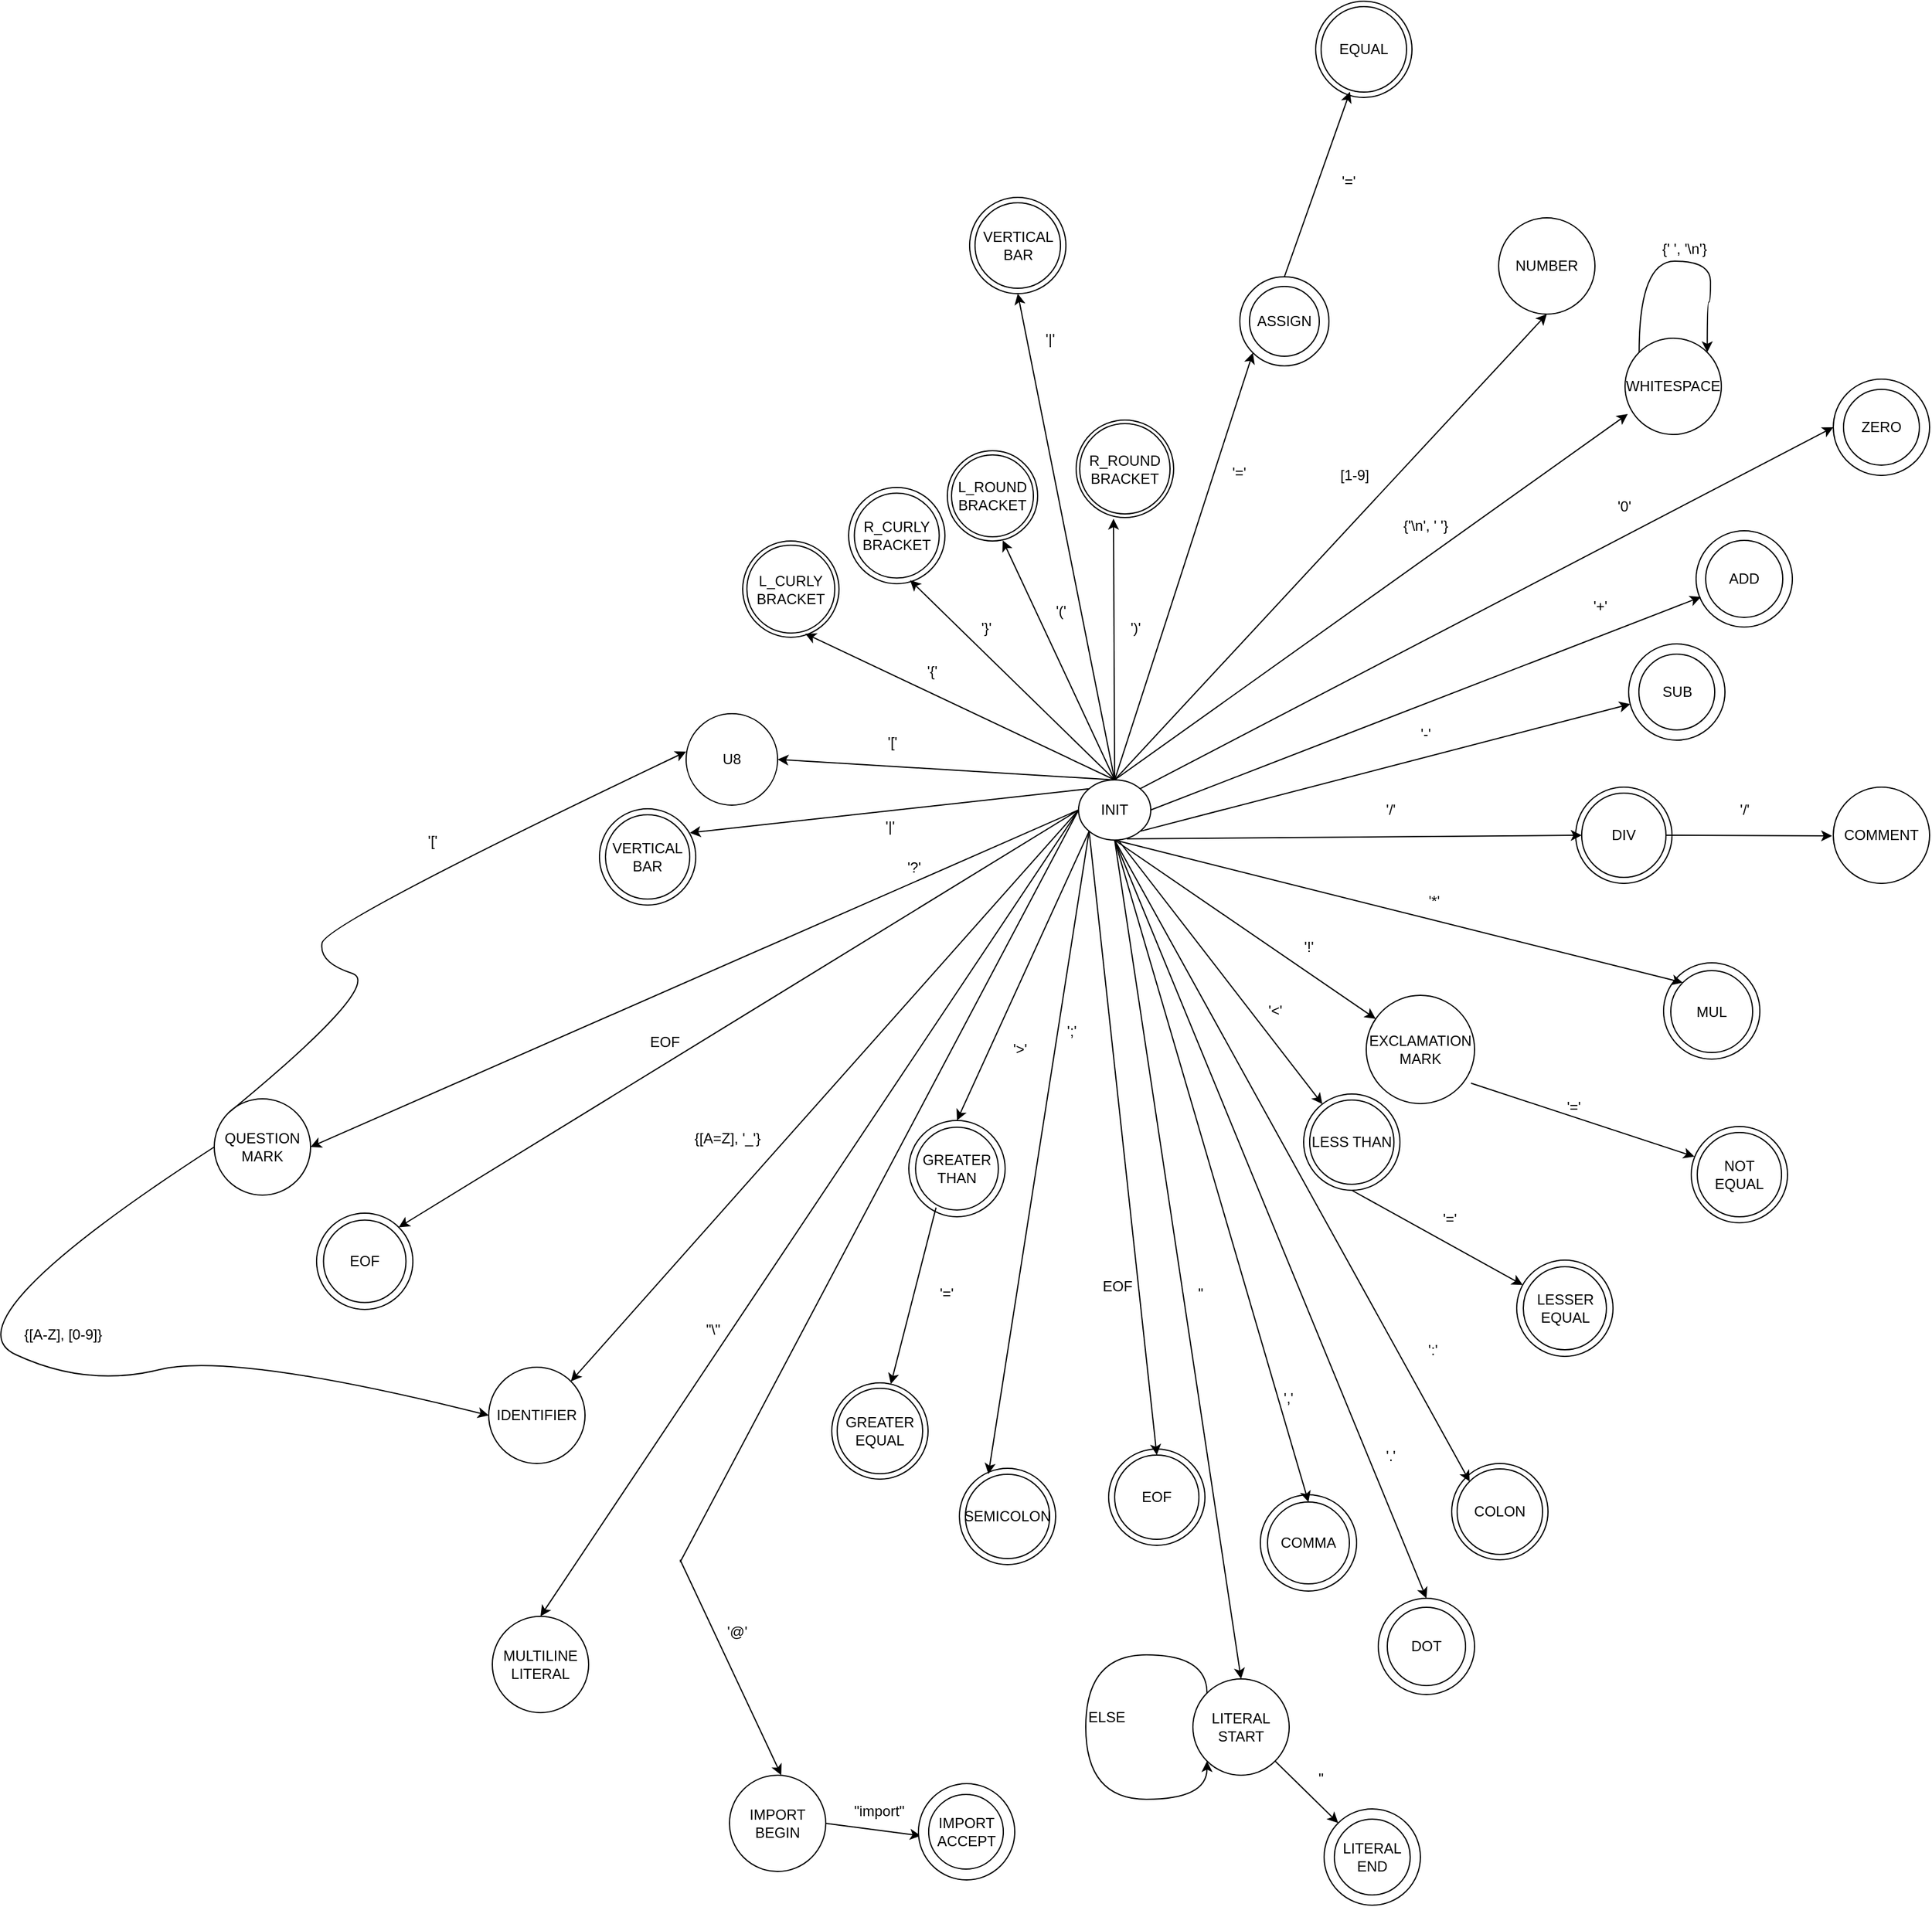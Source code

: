 <mxfile version="25.0.1">
  <diagram name="Page-1" id="POLHNSUYzoH1prWRDZbM">
    <mxGraphModel dx="2762" dy="2193" grid="0" gridSize="10" guides="1" tooltips="1" connect="1" arrows="1" fold="1" page="1" pageScale="1" pageWidth="850" pageHeight="1100" background="none" math="0" shadow="0">
      <root>
        <mxCell id="0" />
        <mxCell id="1" parent="0" />
        <mxCell id="hgPsBDcdBSowXGrfZS2o-11" value="&#39;=&#39;&lt;div&gt;&lt;br&gt;&lt;/div&gt;" style="text;html=1;align=center;verticalAlign=middle;resizable=0;points=[];autosize=1;strokeColor=none;fillColor=none;" parent="1" vertex="1">
          <mxGeometry x="259" y="198" width="30" height="41" as="geometry" />
        </mxCell>
        <mxCell id="hgPsBDcdBSowXGrfZS2o-12" value="" style="group" parent="1" vertex="1" connectable="0">
          <mxGeometry x="81" y="467" width="120" height="50" as="geometry" />
        </mxCell>
        <mxCell id="t6ezfYEOPhDP4UOzndGj-74" style="edgeStyle=none;rounded=0;orthogonalLoop=1;jettySize=auto;html=1;exitX=0;exitY=0.5;exitDx=0;exitDy=0;endArrow=none;endFill=0;" parent="hgPsBDcdBSowXGrfZS2o-12" source="ZuQAkKAsYcVPwidDXJDo-1" edge="1">
          <mxGeometry relative="1" as="geometry">
            <mxPoint x="-271" y="650" as="targetPoint" />
          </mxGeometry>
        </mxCell>
        <mxCell id="ZuQAkKAsYcVPwidDXJDo-1" value="INIT" style="ellipse;whiteSpace=wrap;html=1;" parent="hgPsBDcdBSowXGrfZS2o-12" vertex="1">
          <mxGeometry x="60" width="60" height="50" as="geometry" />
        </mxCell>
        <mxCell id="hgPsBDcdBSowXGrfZS2o-13" style="rounded=0;orthogonalLoop=1;jettySize=auto;html=1;exitX=0.5;exitY=0;exitDx=0;exitDy=0;entryX=0;entryY=1;entryDx=0;entryDy=0;" parent="1" source="ZuQAkKAsYcVPwidDXJDo-1" target="hgPsBDcdBSowXGrfZS2o-7" edge="1">
          <mxGeometry relative="1" as="geometry" />
        </mxCell>
        <mxCell id="hgPsBDcdBSowXGrfZS2o-16" value="&#39;=&#39;" style="text;html=1;align=center;verticalAlign=middle;resizable=0;points=[];autosize=1;strokeColor=none;fillColor=none;" parent="1" vertex="1">
          <mxGeometry x="350" y="-43" width="30" height="26" as="geometry" />
        </mxCell>
        <mxCell id="hgPsBDcdBSowXGrfZS2o-18" value="" style="group" parent="1" vertex="1" connectable="0">
          <mxGeometry x="275" y="49" width="74" height="74" as="geometry" />
        </mxCell>
        <mxCell id="hgPsBDcdBSowXGrfZS2o-2" value="ASSIGN" style="ellipse;whiteSpace=wrap;html=1;aspect=fixed;container=0;" parent="hgPsBDcdBSowXGrfZS2o-18" vertex="1">
          <mxGeometry x="8" y="8" width="58" height="58" as="geometry" />
        </mxCell>
        <mxCell id="hgPsBDcdBSowXGrfZS2o-7" value="" style="ellipse;whiteSpace=wrap;html=1;aspect=fixed;textOpacity=0;fontColor=default;fillColor=none;container=0;" parent="hgPsBDcdBSowXGrfZS2o-18" vertex="1">
          <mxGeometry width="74" height="74" as="geometry" />
        </mxCell>
        <mxCell id="hgPsBDcdBSowXGrfZS2o-20" style="rounded=0;orthogonalLoop=1;jettySize=auto;html=1;entryX=0.356;entryY=0.94;entryDx=0;entryDy=0;exitX=0.5;exitY=0;exitDx=0;exitDy=0;entryPerimeter=0;" parent="1" source="hgPsBDcdBSowXGrfZS2o-7" target="hgPsBDcdBSowXGrfZS2o-17" edge="1">
          <mxGeometry relative="1" as="geometry">
            <mxPoint x="385" y="-83" as="sourcePoint" />
          </mxGeometry>
        </mxCell>
        <mxCell id="hgPsBDcdBSowXGrfZS2o-22" value="&#39;+&#39;" style="text;html=1;align=center;verticalAlign=middle;resizable=0;points=[];autosize=1;strokeColor=none;fillColor=none;" parent="1" vertex="1">
          <mxGeometry x="559" y="310" width="30" height="26" as="geometry" />
        </mxCell>
        <mxCell id="hgPsBDcdBSowXGrfZS2o-25" value="" style="group" parent="1" vertex="1" connectable="0">
          <mxGeometry x="654" y="260" width="80" height="80" as="geometry" />
        </mxCell>
        <mxCell id="hgPsBDcdBSowXGrfZS2o-23" value="" style="ellipse;whiteSpace=wrap;html=1;aspect=fixed;" parent="hgPsBDcdBSowXGrfZS2o-25" vertex="1">
          <mxGeometry x="8" y="8" width="64" height="64" as="geometry" />
        </mxCell>
        <mxCell id="hgPsBDcdBSowXGrfZS2o-24" value="ADD" style="ellipse;whiteSpace=wrap;html=1;aspect=fixed;fillColor=none;" parent="hgPsBDcdBSowXGrfZS2o-25" vertex="1">
          <mxGeometry width="80" height="80" as="geometry" />
        </mxCell>
        <mxCell id="hgPsBDcdBSowXGrfZS2o-26" style="edgeStyle=none;rounded=0;orthogonalLoop=1;jettySize=auto;html=1;exitX=1;exitY=1;exitDx=0;exitDy=0;" parent="1" source="ZuQAkKAsYcVPwidDXJDo-1" target="hgPsBDcdBSowXGrfZS2o-27" edge="1">
          <mxGeometry relative="1" as="geometry">
            <mxPoint x="247" y="556" as="targetPoint" />
          </mxGeometry>
        </mxCell>
        <mxCell id="hgPsBDcdBSowXGrfZS2o-29" value="&#39;-&#39;&lt;div&gt;&lt;br&gt;&lt;/div&gt;" style="text;html=1;align=center;verticalAlign=middle;resizable=0;points=[];autosize=1;strokeColor=none;fillColor=none;" parent="1" vertex="1">
          <mxGeometry x="415" y="415.5" width="27" height="41" as="geometry" />
        </mxCell>
        <mxCell id="hgPsBDcdBSowXGrfZS2o-35" value="" style="group" parent="1" vertex="1" connectable="0">
          <mxGeometry x="554" y="473" width="80" height="80" as="geometry" />
        </mxCell>
        <mxCell id="hgPsBDcdBSowXGrfZS2o-33" value="" style="ellipse;whiteSpace=wrap;html=1;aspect=fixed;" parent="hgPsBDcdBSowXGrfZS2o-35" vertex="1">
          <mxGeometry width="80" height="80" as="geometry" />
        </mxCell>
        <mxCell id="hgPsBDcdBSowXGrfZS2o-40" style="edgeStyle=none;rounded=0;orthogonalLoop=1;jettySize=auto;html=1;exitX=1;exitY=0.5;exitDx=0;exitDy=0;" parent="hgPsBDcdBSowXGrfZS2o-35" source="hgPsBDcdBSowXGrfZS2o-34" edge="1">
          <mxGeometry relative="1" as="geometry">
            <mxPoint x="213" y="40.5" as="targetPoint" />
          </mxGeometry>
        </mxCell>
        <mxCell id="hgPsBDcdBSowXGrfZS2o-34" value="DIV" style="ellipse;whiteSpace=wrap;html=1;aspect=fixed;fillColor=none;" parent="hgPsBDcdBSowXGrfZS2o-35" vertex="1">
          <mxGeometry x="5" y="5" width="70" height="70" as="geometry" />
        </mxCell>
        <mxCell id="hgPsBDcdBSowXGrfZS2o-36" value="" style="group" parent="1" vertex="1" connectable="0">
          <mxGeometry x="627" y="619" width="80" height="80" as="geometry" />
        </mxCell>
        <mxCell id="hgPsBDcdBSowXGrfZS2o-31" value="" style="ellipse;whiteSpace=wrap;html=1;aspect=fixed;" parent="hgPsBDcdBSowXGrfZS2o-36" vertex="1">
          <mxGeometry width="80" height="80" as="geometry" />
        </mxCell>
        <mxCell id="hgPsBDcdBSowXGrfZS2o-32" value="MUL" style="ellipse;whiteSpace=wrap;html=1;aspect=fixed;fillColor=none;" parent="hgPsBDcdBSowXGrfZS2o-36" vertex="1">
          <mxGeometry x="6" y="6.5" width="68" height="68" as="geometry" />
        </mxCell>
        <mxCell id="hgPsBDcdBSowXGrfZS2o-37" value="" style="endArrow=classic;html=1;rounded=0;entryX=0;entryY=0.5;entryDx=0;entryDy=0;exitX=0.667;exitY=0.98;exitDx=0;exitDy=0;exitPerimeter=0;" parent="1" source="ZuQAkKAsYcVPwidDXJDo-1" target="hgPsBDcdBSowXGrfZS2o-34" edge="1">
          <mxGeometry width="50" height="50" relative="1" as="geometry">
            <mxPoint x="65" y="567" as="sourcePoint" />
            <mxPoint x="115" y="517" as="targetPoint" />
          </mxGeometry>
        </mxCell>
        <mxCell id="hgPsBDcdBSowXGrfZS2o-38" value="" style="group" parent="1" vertex="1" connectable="0">
          <mxGeometry x="598" y="354" width="80" height="80" as="geometry" />
        </mxCell>
        <mxCell id="hgPsBDcdBSowXGrfZS2o-27" value="" style="ellipse;whiteSpace=wrap;html=1;aspect=fixed;" parent="hgPsBDcdBSowXGrfZS2o-38" vertex="1">
          <mxGeometry width="80" height="80" as="geometry" />
        </mxCell>
        <mxCell id="hgPsBDcdBSowXGrfZS2o-28" value="SUB" style="ellipse;whiteSpace=wrap;html=1;aspect=fixed;fillColor=none;" parent="hgPsBDcdBSowXGrfZS2o-38" vertex="1">
          <mxGeometry x="8.5" y="8.5" width="63" height="63" as="geometry" />
        </mxCell>
        <mxCell id="hgPsBDcdBSowXGrfZS2o-39" value="&#39;/&#39;" style="text;html=1;align=center;verticalAlign=middle;resizable=0;points=[];autosize=1;strokeColor=none;fillColor=none;" parent="1" vertex="1">
          <mxGeometry x="387" y="479" width="26" height="26" as="geometry" />
        </mxCell>
        <mxCell id="hgPsBDcdBSowXGrfZS2o-41" value="&#39;/&#39;&lt;div&gt;&lt;br&gt;&lt;/div&gt;" style="text;html=1;align=center;verticalAlign=middle;resizable=0;points=[];autosize=1;strokeColor=none;fillColor=none;" parent="1" vertex="1">
          <mxGeometry x="681" y="478" width="26" height="41" as="geometry" />
        </mxCell>
        <mxCell id="hgPsBDcdBSowXGrfZS2o-42" value="COMMENT" style="ellipse;whiteSpace=wrap;html=1;aspect=fixed;" parent="1" vertex="1">
          <mxGeometry x="768" y="473" width="80" height="80" as="geometry" />
        </mxCell>
        <mxCell id="hgPsBDcdBSowXGrfZS2o-21" style="edgeStyle=none;rounded=0;orthogonalLoop=1;jettySize=auto;html=1;exitX=1;exitY=0.5;exitDx=0;exitDy=0;entryX=0.05;entryY=0.688;entryDx=0;entryDy=0;entryPerimeter=0;" parent="1" source="ZuQAkKAsYcVPwidDXJDo-1" target="hgPsBDcdBSowXGrfZS2o-24" edge="1">
          <mxGeometry relative="1" as="geometry">
            <mxPoint x="278" y="492" as="targetPoint" />
          </mxGeometry>
        </mxCell>
        <mxCell id="hgPsBDcdBSowXGrfZS2o-30" style="edgeStyle=none;rounded=0;orthogonalLoop=1;jettySize=auto;html=1;exitX=0.5;exitY=1;exitDx=0;exitDy=0;entryX=0;entryY=0;entryDx=0;entryDy=0;" parent="1" source="ZuQAkKAsYcVPwidDXJDo-1" target="hgPsBDcdBSowXGrfZS2o-32" edge="1">
          <mxGeometry relative="1" as="geometry">
            <mxPoint x="171" y="617" as="targetPoint" />
          </mxGeometry>
        </mxCell>
        <mxCell id="hgPsBDcdBSowXGrfZS2o-49" value="&#39;*&#39;" style="text;html=1;align=center;verticalAlign=middle;resizable=0;points=[];autosize=1;strokeColor=none;fillColor=none;" parent="1" vertex="1">
          <mxGeometry x="422" y="555" width="27" height="26" as="geometry" />
        </mxCell>
        <mxCell id="hgPsBDcdBSowXGrfZS2o-56" style="edgeStyle=none;rounded=0;orthogonalLoop=1;jettySize=auto;html=1;exitX=0.967;exitY=0.811;exitDx=0;exitDy=0;exitPerimeter=0;entryX=0.033;entryY=0.313;entryDx=0;entryDy=0;entryPerimeter=0;" parent="1" source="hgPsBDcdBSowXGrfZS2o-50" target="hgPsBDcdBSowXGrfZS2o-53" edge="1">
          <mxGeometry relative="1" as="geometry">
            <mxPoint x="582" y="854" as="targetPoint" />
          </mxGeometry>
        </mxCell>
        <mxCell id="hgPsBDcdBSowXGrfZS2o-50" value="EXCLAMATION&lt;div&gt;MARK&lt;/div&gt;" style="ellipse;whiteSpace=wrap;html=1;aspect=fixed;" parent="1" vertex="1">
          <mxGeometry x="380" y="646" width="90" height="90" as="geometry" />
        </mxCell>
        <mxCell id="hgPsBDcdBSowXGrfZS2o-52" style="edgeStyle=none;rounded=0;orthogonalLoop=1;jettySize=auto;html=1;exitX=0.5;exitY=1;exitDx=0;exitDy=0;" parent="1" source="ZuQAkKAsYcVPwidDXJDo-1" target="hgPsBDcdBSowXGrfZS2o-50" edge="1">
          <mxGeometry relative="1" as="geometry" />
        </mxCell>
        <mxCell id="hgPsBDcdBSowXGrfZS2o-55" value="" style="group" parent="1" vertex="1" connectable="0">
          <mxGeometry x="650" y="755" width="80" height="80" as="geometry" />
        </mxCell>
        <mxCell id="hgPsBDcdBSowXGrfZS2o-53" value="" style="ellipse;whiteSpace=wrap;html=1;aspect=fixed;" parent="hgPsBDcdBSowXGrfZS2o-55" vertex="1">
          <mxGeometry width="80" height="80" as="geometry" />
        </mxCell>
        <mxCell id="hgPsBDcdBSowXGrfZS2o-54" value="NOT&lt;div&gt;EQUAL&lt;/div&gt;" style="ellipse;whiteSpace=wrap;html=1;aspect=fixed;fillColor=none;" parent="hgPsBDcdBSowXGrfZS2o-55" vertex="1">
          <mxGeometry x="5" y="5" width="70" height="70" as="geometry" />
        </mxCell>
        <mxCell id="hgPsBDcdBSowXGrfZS2o-57" value="&#39;!&#39;" style="text;html=1;align=center;verticalAlign=middle;resizable=0;points=[];autosize=1;strokeColor=none;fillColor=none;" parent="1" vertex="1">
          <mxGeometry x="319" y="593" width="26" height="26" as="geometry" />
        </mxCell>
        <mxCell id="hgPsBDcdBSowXGrfZS2o-58" value="&#39;=&#39;" style="text;html=1;align=center;verticalAlign=middle;resizable=0;points=[];autosize=1;strokeColor=none;fillColor=none;" parent="1" vertex="1">
          <mxGeometry x="537" y="726" width="30" height="26" as="geometry" />
        </mxCell>
        <mxCell id="hgPsBDcdBSowXGrfZS2o-64" style="edgeStyle=none;rounded=0;orthogonalLoop=1;jettySize=auto;html=1;" parent="1" target="hgPsBDcdBSowXGrfZS2o-65" edge="1">
          <mxGeometry relative="1" as="geometry">
            <mxPoint x="66" y="685" as="targetPoint" />
            <mxPoint x="174" y="517" as="sourcePoint" />
          </mxGeometry>
        </mxCell>
        <mxCell id="hgPsBDcdBSowXGrfZS2o-67" value="" style="group" parent="1" vertex="1" connectable="0">
          <mxGeometry x="328" y="728" width="80" height="80" as="geometry" />
        </mxCell>
        <mxCell id="hgPsBDcdBSowXGrfZS2o-65" value="LESS THAN" style="ellipse;whiteSpace=wrap;html=1;aspect=fixed;" parent="hgPsBDcdBSowXGrfZS2o-67" vertex="1">
          <mxGeometry width="80" height="80" as="geometry" />
        </mxCell>
        <mxCell id="hgPsBDcdBSowXGrfZS2o-66" value="" style="ellipse;whiteSpace=wrap;html=1;aspect=fixed;fillColor=none;" parent="hgPsBDcdBSowXGrfZS2o-67" vertex="1">
          <mxGeometry x="5" y="5" width="70" height="70" as="geometry" />
        </mxCell>
        <mxCell id="hgPsBDcdBSowXGrfZS2o-68" value="&#39;&amp;lt;&#39;" style="text;html=1;align=center;verticalAlign=middle;resizable=0;points=[];autosize=1;strokeColor=none;fillColor=none;" parent="1" vertex="1">
          <mxGeometry x="289" y="646" width="30" height="26" as="geometry" />
        </mxCell>
        <mxCell id="hgPsBDcdBSowXGrfZS2o-69" style="edgeStyle=none;rounded=0;orthogonalLoop=1;jettySize=auto;html=1;exitX=0.5;exitY=1;exitDx=0;exitDy=0;" parent="1" source="hgPsBDcdBSowXGrfZS2o-65" target="hgPsBDcdBSowXGrfZS2o-70" edge="1">
          <mxGeometry relative="1" as="geometry">
            <mxPoint x="66" y="843" as="targetPoint" />
          </mxGeometry>
        </mxCell>
        <mxCell id="hgPsBDcdBSowXGrfZS2o-72" value="" style="group" parent="1" vertex="1" connectable="0">
          <mxGeometry x="505" y="866" width="80" height="80" as="geometry" />
        </mxCell>
        <mxCell id="hgPsBDcdBSowXGrfZS2o-70" value="" style="ellipse;whiteSpace=wrap;html=1;aspect=fixed;" parent="hgPsBDcdBSowXGrfZS2o-72" vertex="1">
          <mxGeometry width="80" height="80" as="geometry" />
        </mxCell>
        <mxCell id="hgPsBDcdBSowXGrfZS2o-71" value="LESSER&lt;div&gt;EQUAL&lt;/div&gt;" style="ellipse;whiteSpace=wrap;html=1;aspect=fixed;fillColor=none;" parent="hgPsBDcdBSowXGrfZS2o-72" vertex="1">
          <mxGeometry x="5.5" y="5.5" width="69" height="69" as="geometry" />
        </mxCell>
        <mxCell id="hgPsBDcdBSowXGrfZS2o-73" value="&#39;=&#39;" style="text;html=1;align=center;verticalAlign=middle;resizable=0;points=[];autosize=1;strokeColor=none;fillColor=none;" parent="1" vertex="1">
          <mxGeometry x="434" y="819" width="30" height="26" as="geometry" />
        </mxCell>
        <mxCell id="hgPsBDcdBSowXGrfZS2o-78" value="" style="group" parent="1" vertex="1" connectable="0">
          <mxGeometry y="750" width="80" height="80" as="geometry" />
        </mxCell>
        <mxCell id="hgPsBDcdBSowXGrfZS2o-74" value="GREATER THAN" style="ellipse;whiteSpace=wrap;html=1;aspect=fixed;" parent="hgPsBDcdBSowXGrfZS2o-78" vertex="1">
          <mxGeometry width="80" height="80" as="geometry" />
        </mxCell>
        <mxCell id="hgPsBDcdBSowXGrfZS2o-76" value="" style="ellipse;whiteSpace=wrap;html=1;aspect=fixed;fillColor=none;" parent="hgPsBDcdBSowXGrfZS2o-78" vertex="1">
          <mxGeometry x="5.63" y="5.63" width="68.75" height="68.75" as="geometry" />
        </mxCell>
        <mxCell id="hgPsBDcdBSowXGrfZS2o-80" value="" style="group" parent="1" vertex="1" connectable="0">
          <mxGeometry x="-64" y="968" width="80" height="80" as="geometry" />
        </mxCell>
        <mxCell id="hgPsBDcdBSowXGrfZS2o-75" value="GREATER&lt;div&gt;EQUAL&lt;/div&gt;" style="ellipse;whiteSpace=wrap;html=1;aspect=fixed;" parent="hgPsBDcdBSowXGrfZS2o-80" vertex="1">
          <mxGeometry width="80" height="80" as="geometry" />
        </mxCell>
        <mxCell id="hgPsBDcdBSowXGrfZS2o-79" value="" style="ellipse;whiteSpace=wrap;html=1;aspect=fixed;fillColor=none;" parent="hgPsBDcdBSowXGrfZS2o-80" vertex="1">
          <mxGeometry x="4.5" y="4.5" width="71" height="71" as="geometry" />
        </mxCell>
        <mxCell id="hgPsBDcdBSowXGrfZS2o-81" value="" style="endArrow=classic;html=1;rounded=0;exitX=0;exitY=1;exitDx=0;exitDy=0;entryX=0.5;entryY=0;entryDx=0;entryDy=0;" parent="1" source="ZuQAkKAsYcVPwidDXJDo-1" target="hgPsBDcdBSowXGrfZS2o-74" edge="1">
          <mxGeometry width="50" height="50" relative="1" as="geometry">
            <mxPoint x="-233" y="567" as="sourcePoint" />
            <mxPoint x="41" y="626" as="targetPoint" />
          </mxGeometry>
        </mxCell>
        <mxCell id="hgPsBDcdBSowXGrfZS2o-82" style="edgeStyle=none;rounded=0;orthogonalLoop=1;jettySize=auto;html=1;exitX=0.247;exitY=0.971;exitDx=0;exitDy=0;entryX=0.613;entryY=0.013;entryDx=0;entryDy=0;entryPerimeter=0;exitPerimeter=0;" parent="1" source="hgPsBDcdBSowXGrfZS2o-76" target="hgPsBDcdBSowXGrfZS2o-75" edge="1">
          <mxGeometry relative="1" as="geometry" />
        </mxCell>
        <mxCell id="hgPsBDcdBSowXGrfZS2o-83" value="&#39;&amp;gt;&#39;" style="text;html=1;align=center;verticalAlign=middle;resizable=0;points=[];autosize=1;strokeColor=none;fillColor=none;" parent="1" vertex="1">
          <mxGeometry x="77" y="678" width="30" height="26" as="geometry" />
        </mxCell>
        <mxCell id="hgPsBDcdBSowXGrfZS2o-84" value="&#39;=&#39;" style="text;html=1;align=center;verticalAlign=middle;resizable=0;points=[];autosize=1;strokeColor=none;fillColor=none;" parent="1" vertex="1">
          <mxGeometry x="16" y="881" width="30" height="26" as="geometry" />
        </mxCell>
        <mxCell id="hgPsBDcdBSowXGrfZS2o-94" value="" style="group" parent="1" vertex="1" connectable="0">
          <mxGeometry x="-50" y="224" width="80" height="80" as="geometry" />
        </mxCell>
        <mxCell id="hgPsBDcdBSowXGrfZS2o-86" value="R_CURLY&lt;div&gt;BRACKET&lt;/div&gt;" style="ellipse;whiteSpace=wrap;html=1;aspect=fixed;" parent="hgPsBDcdBSowXGrfZS2o-94" vertex="1">
          <mxGeometry width="80" height="80" as="geometry" />
        </mxCell>
        <mxCell id="hgPsBDcdBSowXGrfZS2o-90" value="" style="ellipse;whiteSpace=wrap;html=1;aspect=fixed;fillColor=none;" parent="hgPsBDcdBSowXGrfZS2o-94" vertex="1">
          <mxGeometry x="4.75" y="4.75" width="70.5" height="70.5" as="geometry" />
        </mxCell>
        <mxCell id="hgPsBDcdBSowXGrfZS2o-95" value="" style="group" parent="1" vertex="1" connectable="0">
          <mxGeometry x="-138" y="268.5" width="80" height="80" as="geometry" />
        </mxCell>
        <mxCell id="hgPsBDcdBSowXGrfZS2o-85" value="L_CURLY&lt;div&gt;BRACKET&lt;/div&gt;" style="ellipse;whiteSpace=wrap;html=1;aspect=fixed;" parent="hgPsBDcdBSowXGrfZS2o-95" vertex="1">
          <mxGeometry width="80" height="80" as="geometry" />
        </mxCell>
        <mxCell id="hgPsBDcdBSowXGrfZS2o-91" value="" style="ellipse;whiteSpace=wrap;html=1;aspect=fixed;fillColor=none;" parent="hgPsBDcdBSowXGrfZS2o-95" vertex="1">
          <mxGeometry x="3.5" y="3.5" width="73" height="73" as="geometry" />
        </mxCell>
        <mxCell id="hgPsBDcdBSowXGrfZS2o-96" value="" style="group" parent="1" vertex="1" connectable="0">
          <mxGeometry x="139" y="168" width="81" height="81" as="geometry" />
        </mxCell>
        <mxCell id="hgPsBDcdBSowXGrfZS2o-88" value="" style="ellipse;whiteSpace=wrap;html=1;aspect=fixed;fillColor=none;" parent="hgPsBDcdBSowXGrfZS2o-96" vertex="1">
          <mxGeometry width="81" height="81" as="geometry" />
        </mxCell>
        <mxCell id="hgPsBDcdBSowXGrfZS2o-89" value="R_ROUND&lt;div&gt;BRACKET&lt;/div&gt;" style="ellipse;whiteSpace=wrap;html=1;aspect=fixed;" parent="hgPsBDcdBSowXGrfZS2o-96" vertex="1">
          <mxGeometry x="3" y="3" width="75" height="75" as="geometry" />
        </mxCell>
        <mxCell id="hgPsBDcdBSowXGrfZS2o-97" value="" style="group" parent="1" vertex="1" connectable="0">
          <mxGeometry x="32" y="193.5" width="75" height="75" as="geometry" />
        </mxCell>
        <mxCell id="hgPsBDcdBSowXGrfZS2o-87" value="L_&lt;span style=&quot;background-color: initial;&quot;&gt;ROUND&lt;/span&gt;&lt;div&gt;&lt;span style=&quot;background-color: initial;&quot;&gt;BRACKET&lt;/span&gt;&lt;/div&gt;" style="ellipse;whiteSpace=wrap;html=1;aspect=fixed;" parent="hgPsBDcdBSowXGrfZS2o-97" vertex="1">
          <mxGeometry width="75" height="75" as="geometry" />
        </mxCell>
        <mxCell id="hgPsBDcdBSowXGrfZS2o-92" value="" style="ellipse;whiteSpace=wrap;html=1;aspect=fixed;fillColor=none;" parent="hgPsBDcdBSowXGrfZS2o-97" vertex="1">
          <mxGeometry x="3.5" y="3.5" width="68" height="68" as="geometry" />
        </mxCell>
        <mxCell id="hgPsBDcdBSowXGrfZS2o-98" style="edgeStyle=none;rounded=0;orthogonalLoop=1;jettySize=auto;html=1;exitX=0.5;exitY=0;exitDx=0;exitDy=0;entryX=0.383;entryY=1.012;entryDx=0;entryDy=0;entryPerimeter=0;" parent="1" source="ZuQAkKAsYcVPwidDXJDo-1" target="hgPsBDcdBSowXGrfZS2o-88" edge="1">
          <mxGeometry relative="1" as="geometry" />
        </mxCell>
        <mxCell id="hgPsBDcdBSowXGrfZS2o-99" value="&#39;)&#39;" style="text;html=1;align=center;verticalAlign=middle;resizable=0;points=[];autosize=1;strokeColor=none;fillColor=none;" parent="1" vertex="1">
          <mxGeometry x="174.5" y="328" width="27" height="26" as="geometry" />
        </mxCell>
        <mxCell id="hgPsBDcdBSowXGrfZS2o-104" style="edgeStyle=none;rounded=0;orthogonalLoop=1;jettySize=auto;html=1;exitX=0.5;exitY=0;exitDx=0;exitDy=0;entryX=0.625;entryY=1.044;entryDx=0;entryDy=0;entryPerimeter=0;" parent="1" source="ZuQAkKAsYcVPwidDXJDo-1" target="hgPsBDcdBSowXGrfZS2o-92" edge="1">
          <mxGeometry relative="1" as="geometry" />
        </mxCell>
        <mxCell id="hgPsBDcdBSowXGrfZS2o-105" value="&#39;(&#39;" style="text;html=1;align=center;verticalAlign=middle;resizable=0;points=[];autosize=1;strokeColor=none;fillColor=none;" parent="1" vertex="1">
          <mxGeometry x="112" y="314" width="27" height="26" as="geometry" />
        </mxCell>
        <mxCell id="hgPsBDcdBSowXGrfZS2o-107" style="edgeStyle=none;rounded=0;orthogonalLoop=1;jettySize=auto;html=1;exitX=0.5;exitY=0;exitDx=0;exitDy=0;entryX=0.638;entryY=0.963;entryDx=0;entryDy=0;entryPerimeter=0;" parent="1" source="ZuQAkKAsYcVPwidDXJDo-1" target="hgPsBDcdBSowXGrfZS2o-86" edge="1">
          <mxGeometry relative="1" as="geometry" />
        </mxCell>
        <mxCell id="hgPsBDcdBSowXGrfZS2o-108" value="&#39;}&#39;" style="text;html=1;align=center;verticalAlign=middle;resizable=0;points=[];autosize=1;strokeColor=none;fillColor=none;" parent="1" vertex="1">
          <mxGeometry x="50.5" y="328" width="27" height="26" as="geometry" />
        </mxCell>
        <mxCell id="hgPsBDcdBSowXGrfZS2o-110" style="edgeStyle=none;rounded=0;orthogonalLoop=1;jettySize=auto;html=1;exitX=0.5;exitY=0;exitDx=0;exitDy=0;entryX=0.664;entryY=1.007;entryDx=0;entryDy=0;entryPerimeter=0;" parent="1" source="ZuQAkKAsYcVPwidDXJDo-1" target="hgPsBDcdBSowXGrfZS2o-91" edge="1">
          <mxGeometry relative="1" as="geometry" />
        </mxCell>
        <mxCell id="hgPsBDcdBSowXGrfZS2o-111" value="&#39;{&#39;" style="text;html=1;align=center;verticalAlign=middle;resizable=0;points=[];autosize=1;strokeColor=none;fillColor=none;" parent="1" vertex="1">
          <mxGeometry x="5" y="364" width="27" height="26" as="geometry" />
        </mxCell>
        <mxCell id="hgPsBDcdBSowXGrfZS2o-112" value="U8" style="ellipse;whiteSpace=wrap;html=1;aspect=fixed;" parent="1" vertex="1">
          <mxGeometry x="-185" y="412" width="76" height="76" as="geometry" />
        </mxCell>
        <mxCell id="hgPsBDcdBSowXGrfZS2o-113" style="edgeStyle=none;rounded=0;orthogonalLoop=1;jettySize=auto;html=1;exitX=0.5;exitY=0;exitDx=0;exitDy=0;entryX=1;entryY=0.5;entryDx=0;entryDy=0;" parent="1" source="ZuQAkKAsYcVPwidDXJDo-1" target="hgPsBDcdBSowXGrfZS2o-112" edge="1">
          <mxGeometry relative="1" as="geometry">
            <mxPoint x="-107" y="443" as="targetPoint" />
          </mxGeometry>
        </mxCell>
        <mxCell id="hgPsBDcdBSowXGrfZS2o-114" value="&#39;[&#39;" style="text;html=1;align=center;verticalAlign=middle;resizable=0;points=[];autosize=1;strokeColor=none;fillColor=none;" parent="1" vertex="1">
          <mxGeometry x="-27" y="423" width="26" height="26" as="geometry" />
        </mxCell>
        <mxCell id="hgPsBDcdBSowXGrfZS2o-121" value="" style="group" parent="1" vertex="1" connectable="0">
          <mxGeometry x="-257" y="491" width="80" height="80" as="geometry" />
        </mxCell>
        <mxCell id="hgPsBDcdBSowXGrfZS2o-119" value="VERTICAL&lt;div&gt;BAR&lt;/div&gt;" style="ellipse;whiteSpace=wrap;html=1;aspect=fixed;" parent="hgPsBDcdBSowXGrfZS2o-121" vertex="1">
          <mxGeometry width="80" height="80" as="geometry" />
        </mxCell>
        <mxCell id="hgPsBDcdBSowXGrfZS2o-120" value="" style="ellipse;whiteSpace=wrap;html=1;aspect=fixed;fillColor=none;" parent="hgPsBDcdBSowXGrfZS2o-121" vertex="1">
          <mxGeometry x="5" y="5" width="70" height="70" as="geometry" />
        </mxCell>
        <mxCell id="hgPsBDcdBSowXGrfZS2o-115" style="edgeStyle=none;rounded=0;orthogonalLoop=1;jettySize=auto;html=1;exitX=0;exitY=0;exitDx=0;exitDy=0;entryX=0.938;entryY=0.25;entryDx=0;entryDy=0;entryPerimeter=0;" parent="1" source="ZuQAkKAsYcVPwidDXJDo-1" target="hgPsBDcdBSowXGrfZS2o-119" edge="1">
          <mxGeometry relative="1" as="geometry">
            <mxPoint x="-160" y="514" as="targetPoint" />
          </mxGeometry>
        </mxCell>
        <mxCell id="hgPsBDcdBSowXGrfZS2o-122" value="&#39;|&#39;" style="text;html=1;align=center;verticalAlign=middle;resizable=0;points=[];autosize=1;strokeColor=none;fillColor=none;" parent="1" vertex="1">
          <mxGeometry x="-29" y="493" width="26" height="26" as="geometry" />
        </mxCell>
        <mxCell id="hgPsBDcdBSowXGrfZS2o-124" value="&#39;?&#39;" style="text;html=1;align=center;verticalAlign=middle;resizable=0;points=[];autosize=1;strokeColor=none;fillColor=none;" parent="1" vertex="1">
          <mxGeometry x="-11" y="527" width="29" height="26" as="geometry" />
        </mxCell>
        <mxCell id="hgPsBDcdBSowXGrfZS2o-125" value="QUESTION MARK" style="ellipse;whiteSpace=wrap;html=1;aspect=fixed;" parent="1" vertex="1">
          <mxGeometry x="-577" y="732" width="80" height="80" as="geometry" />
        </mxCell>
        <mxCell id="hgPsBDcdBSowXGrfZS2o-123" style="edgeStyle=none;rounded=0;orthogonalLoop=1;jettySize=auto;html=1;exitX=0;exitY=0.5;exitDx=0;exitDy=0;entryX=1;entryY=0.5;entryDx=0;entryDy=0;" parent="1" source="ZuQAkKAsYcVPwidDXJDo-1" target="hgPsBDcdBSowXGrfZS2o-125" edge="1">
          <mxGeometry relative="1" as="geometry">
            <mxPoint x="-134" y="624.333" as="targetPoint" />
          </mxGeometry>
        </mxCell>
        <mxCell id="hgPsBDcdBSowXGrfZS2o-130" value="" style="curved=1;endArrow=classic;html=1;rounded=0;exitX=0;exitY=0;exitDx=0;exitDy=0;entryX=0;entryY=0.5;entryDx=0;entryDy=0;" parent="1" source="hgPsBDcdBSowXGrfZS2o-125" edge="1">
          <mxGeometry width="50" height="50" relative="1" as="geometry">
            <mxPoint x="-237" y="618.5" as="sourcePoint" />
            <mxPoint x="-185" y="443.5" as="targetPoint" />
            <Array as="points">
              <mxPoint x="-435" y="636.5" />
              <mxPoint x="-490" y="619" />
              <mxPoint x="-485" y="586.5" />
            </Array>
          </mxGeometry>
        </mxCell>
        <mxCell id="hgPsBDcdBSowXGrfZS2o-131" value="&#39;[&#39;" style="text;html=1;align=center;verticalAlign=middle;resizable=0;points=[];autosize=1;strokeColor=none;fillColor=none;" parent="1" vertex="1">
          <mxGeometry x="-409" y="505" width="26" height="26" as="geometry" />
        </mxCell>
        <mxCell id="hgPsBDcdBSowXGrfZS2o-134" value="" style="group" parent="1" vertex="1" connectable="0">
          <mxGeometry x="-492" y="827" width="80" height="80" as="geometry" />
        </mxCell>
        <mxCell id="hgPsBDcdBSowXGrfZS2o-132" value="EOF" style="ellipse;whiteSpace=wrap;html=1;aspect=fixed;" parent="hgPsBDcdBSowXGrfZS2o-134" vertex="1">
          <mxGeometry width="80" height="80" as="geometry" />
        </mxCell>
        <mxCell id="hgPsBDcdBSowXGrfZS2o-133" value="" style="ellipse;whiteSpace=wrap;html=1;aspect=fixed;fillColor=none;" parent="hgPsBDcdBSowXGrfZS2o-134" vertex="1">
          <mxGeometry x="5.75" y="5.75" width="68.5" height="68.5" as="geometry" />
        </mxCell>
        <mxCell id="hgPsBDcdBSowXGrfZS2o-135" style="edgeStyle=none;rounded=0;orthogonalLoop=1;jettySize=auto;html=1;exitX=0;exitY=0.5;exitDx=0;exitDy=0;entryX=1;entryY=0;entryDx=0;entryDy=0;" parent="1" source="ZuQAkKAsYcVPwidDXJDo-1" target="hgPsBDcdBSowXGrfZS2o-132" edge="1">
          <mxGeometry relative="1" as="geometry" />
        </mxCell>
        <mxCell id="hgPsBDcdBSowXGrfZS2o-136" value="EOF" style="text;html=1;align=center;verticalAlign=middle;resizable=0;points=[];autosize=1;strokeColor=none;fillColor=none;" parent="1" vertex="1">
          <mxGeometry x="-225" y="672" width="43" height="26" as="geometry" />
        </mxCell>
        <mxCell id="hgPsBDcdBSowXGrfZS2o-137" value="" style="group" parent="1" vertex="1" connectable="0">
          <mxGeometry x="338" y="-180" width="80" height="80" as="geometry" />
        </mxCell>
        <mxCell id="hgPsBDcdBSowXGrfZS2o-15" value="" style="ellipse;whiteSpace=wrap;html=1;aspect=fixed;" parent="hgPsBDcdBSowXGrfZS2o-137" vertex="1">
          <mxGeometry x="4.5" y="4.5" width="71" height="71" as="geometry" />
        </mxCell>
        <mxCell id="hgPsBDcdBSowXGrfZS2o-17" value="EQUAL" style="ellipse;whiteSpace=wrap;html=1;aspect=fixed;fillColor=none;" parent="hgPsBDcdBSowXGrfZS2o-137" vertex="1">
          <mxGeometry width="80" height="80" as="geometry" />
        </mxCell>
        <mxCell id="t6ezfYEOPhDP4UOzndGj-4" value="" style="group" parent="1" vertex="1" connectable="0">
          <mxGeometry x="42" y="1039" width="80" height="80" as="geometry" />
        </mxCell>
        <mxCell id="t6ezfYEOPhDP4UOzndGj-1" value="SEMICOLON" style="ellipse;whiteSpace=wrap;html=1;aspect=fixed;" parent="t6ezfYEOPhDP4UOzndGj-4" vertex="1">
          <mxGeometry width="80" height="80" as="geometry" />
        </mxCell>
        <mxCell id="t6ezfYEOPhDP4UOzndGj-2" value="" style="ellipse;whiteSpace=wrap;html=1;aspect=fixed;fillColor=none;container=1;" parent="t6ezfYEOPhDP4UOzndGj-4" vertex="1">
          <mxGeometry x="5" y="5" width="70" height="70" as="geometry" />
        </mxCell>
        <mxCell id="t6ezfYEOPhDP4UOzndGj-7" style="edgeStyle=none;rounded=0;orthogonalLoop=1;jettySize=auto;html=1;exitX=0;exitY=1;exitDx=0;exitDy=0;entryX=0.273;entryY=-0.003;entryDx=0;entryDy=0;entryPerimeter=0;" parent="1" source="ZuQAkKAsYcVPwidDXJDo-1" target="t6ezfYEOPhDP4UOzndGj-2" edge="1">
          <mxGeometry relative="1" as="geometry" />
        </mxCell>
        <mxCell id="t6ezfYEOPhDP4UOzndGj-8" value="&#39;;&#39;" style="text;html=1;align=center;verticalAlign=middle;resizable=0;points=[];autosize=1;strokeColor=none;fillColor=none;" parent="1" vertex="1">
          <mxGeometry x="122" y="663" width="26" height="26" as="geometry" />
        </mxCell>
        <mxCell id="t6ezfYEOPhDP4UOzndGj-10" value="EOF" style="text;html=1;align=center;verticalAlign=middle;resizable=0;points=[];autosize=1;strokeColor=none;fillColor=none;" parent="1" vertex="1">
          <mxGeometry x="151" y="875" width="43" height="26" as="geometry" />
        </mxCell>
        <mxCell id="t6ezfYEOPhDP4UOzndGj-13" value="" style="group" parent="1" vertex="1" connectable="0">
          <mxGeometry x="166" y="1023" width="80" height="80" as="geometry" />
        </mxCell>
        <mxCell id="t6ezfYEOPhDP4UOzndGj-11" value="EOF" style="ellipse;whiteSpace=wrap;html=1;aspect=fixed;" parent="t6ezfYEOPhDP4UOzndGj-13" vertex="1">
          <mxGeometry width="80" height="80" as="geometry" />
        </mxCell>
        <mxCell id="t6ezfYEOPhDP4UOzndGj-12" value="" style="ellipse;whiteSpace=wrap;html=1;aspect=fixed;fillColor=none;" parent="t6ezfYEOPhDP4UOzndGj-13" vertex="1">
          <mxGeometry x="5" y="5" width="70" height="70" as="geometry" />
        </mxCell>
        <mxCell id="t6ezfYEOPhDP4UOzndGj-9" style="edgeStyle=none;rounded=0;orthogonalLoop=1;jettySize=auto;html=1;exitX=0;exitY=1;exitDx=0;exitDy=0;entryX=0.5;entryY=0;entryDx=0;entryDy=0;" parent="1" source="ZuQAkKAsYcVPwidDXJDo-1" target="t6ezfYEOPhDP4UOzndGj-12" edge="1">
          <mxGeometry relative="1" as="geometry">
            <mxPoint x="230.824" y="1031.824" as="targetPoint" />
          </mxGeometry>
        </mxCell>
        <mxCell id="t6ezfYEOPhDP4UOzndGj-21" value="IDENTIFIER" style="ellipse;whiteSpace=wrap;html=1;aspect=fixed;" parent="1" vertex="1">
          <mxGeometry x="-349" y="955" width="80" height="80" as="geometry" />
        </mxCell>
        <mxCell id="t6ezfYEOPhDP4UOzndGj-22" value="" style="group" parent="1" vertex="1" connectable="0">
          <mxGeometry x="451" y="1035" width="80" height="80" as="geometry" />
        </mxCell>
        <mxCell id="t6ezfYEOPhDP4UOzndGj-17" value="COLON" style="ellipse;whiteSpace=wrap;html=1;aspect=fixed;" parent="t6ezfYEOPhDP4UOzndGj-22" vertex="1">
          <mxGeometry width="80" height="80" as="geometry" />
        </mxCell>
        <mxCell id="t6ezfYEOPhDP4UOzndGj-18" value="" style="ellipse;whiteSpace=wrap;html=1;aspect=fixed;fillColor=none;" parent="t6ezfYEOPhDP4UOzndGj-22" vertex="1">
          <mxGeometry x="4.5" y="4.5" width="71" height="71" as="geometry" />
        </mxCell>
        <mxCell id="t6ezfYEOPhDP4UOzndGj-23" value="" style="group" parent="1" vertex="1" connectable="0">
          <mxGeometry x="292" y="1061" width="80" height="80" as="geometry" />
        </mxCell>
        <mxCell id="t6ezfYEOPhDP4UOzndGj-19" value="COMMA" style="ellipse;whiteSpace=wrap;html=1;aspect=fixed;" parent="t6ezfYEOPhDP4UOzndGj-23" vertex="1">
          <mxGeometry width="80" height="80" as="geometry" />
        </mxCell>
        <mxCell id="t6ezfYEOPhDP4UOzndGj-20" value="" style="ellipse;whiteSpace=wrap;html=1;aspect=fixed;fillColor=none;" parent="t6ezfYEOPhDP4UOzndGj-23" vertex="1">
          <mxGeometry x="6" y="6" width="68" height="68" as="geometry" />
        </mxCell>
        <mxCell id="t6ezfYEOPhDP4UOzndGj-24" value="" style="group" parent="1" vertex="1" connectable="0">
          <mxGeometry x="390" y="1147" width="80" height="80" as="geometry" />
        </mxCell>
        <mxCell id="t6ezfYEOPhDP4UOzndGj-15" value="DOT" style="ellipse;whiteSpace=wrap;html=1;aspect=fixed;" parent="t6ezfYEOPhDP4UOzndGj-24" vertex="1">
          <mxGeometry width="80" height="80" as="geometry" />
        </mxCell>
        <mxCell id="t6ezfYEOPhDP4UOzndGj-16" value="" style="ellipse;whiteSpace=wrap;html=1;aspect=fixed;fillColor=none;" parent="t6ezfYEOPhDP4UOzndGj-24" vertex="1">
          <mxGeometry x="7.5" y="7.5" width="65" height="65" as="geometry" />
        </mxCell>
        <mxCell id="t6ezfYEOPhDP4UOzndGj-14" style="edgeStyle=none;rounded=0;orthogonalLoop=1;jettySize=auto;html=1;exitX=0.5;exitY=1;exitDx=0;exitDy=0;entryX=0;entryY=0;entryDx=0;entryDy=0;" parent="1" source="ZuQAkKAsYcVPwidDXJDo-1" target="t6ezfYEOPhDP4UOzndGj-18" edge="1">
          <mxGeometry relative="1" as="geometry">
            <mxPoint x="339.059" y="1065.941" as="targetPoint" />
          </mxGeometry>
        </mxCell>
        <mxCell id="t6ezfYEOPhDP4UOzndGj-26" value="&#39;:&#39;" style="text;html=1;align=center;verticalAlign=middle;resizable=0;points=[];autosize=1;strokeColor=none;fillColor=none;" parent="1" vertex="1">
          <mxGeometry x="422" y="928" width="26" height="26" as="geometry" />
        </mxCell>
        <mxCell id="t6ezfYEOPhDP4UOzndGj-27" style="edgeStyle=none;rounded=0;orthogonalLoop=1;jettySize=auto;html=1;exitX=0.5;exitY=1;exitDx=0;exitDy=0;entryX=0.5;entryY=0;entryDx=0;entryDy=0;" parent="1" source="ZuQAkKAsYcVPwidDXJDo-1" target="t6ezfYEOPhDP4UOzndGj-15" edge="1">
          <mxGeometry relative="1" as="geometry" />
        </mxCell>
        <mxCell id="t6ezfYEOPhDP4UOzndGj-28" value="&#39;.&#39;" style="text;html=1;align=center;verticalAlign=middle;resizable=0;points=[];autosize=1;strokeColor=none;fillColor=none;" parent="1" vertex="1">
          <mxGeometry x="387" y="1016" width="26" height="26" as="geometry" />
        </mxCell>
        <mxCell id="t6ezfYEOPhDP4UOzndGj-29" style="edgeStyle=none;rounded=0;orthogonalLoop=1;jettySize=auto;html=1;exitX=0.5;exitY=1;exitDx=0;exitDy=0;entryX=0.5;entryY=0;entryDx=0;entryDy=0;" parent="1" source="ZuQAkKAsYcVPwidDXJDo-1" target="t6ezfYEOPhDP4UOzndGj-20" edge="1">
          <mxGeometry relative="1" as="geometry" />
        </mxCell>
        <mxCell id="t6ezfYEOPhDP4UOzndGj-30" value="&#39;,&#39;" style="text;html=1;align=center;verticalAlign=middle;resizable=0;points=[];autosize=1;strokeColor=none;fillColor=none;" parent="1" vertex="1">
          <mxGeometry x="302" y="968" width="26" height="26" as="geometry" />
        </mxCell>
        <mxCell id="t6ezfYEOPhDP4UOzndGj-34" value="{[A=Z], &#39;_&#39;}" style="text;html=1;align=center;verticalAlign=middle;resizable=0;points=[];autosize=1;strokeColor=none;fillColor=none;" parent="1" vertex="1">
          <mxGeometry x="-188" y="752" width="73" height="26" as="geometry" />
        </mxCell>
        <mxCell id="t6ezfYEOPhDP4UOzndGj-33" style="edgeStyle=none;rounded=0;orthogonalLoop=1;jettySize=auto;html=1;exitX=0;exitY=0.5;exitDx=0;exitDy=0;entryX=1;entryY=0;entryDx=0;entryDy=0;" parent="1" source="ZuQAkKAsYcVPwidDXJDo-1" target="t6ezfYEOPhDP4UOzndGj-21" edge="1">
          <mxGeometry relative="1" as="geometry">
            <mxPoint x="-279.765" y="964.765" as="targetPoint" />
          </mxGeometry>
        </mxCell>
        <mxCell id="t6ezfYEOPhDP4UOzndGj-35" value="LITERAL&lt;div&gt;START&lt;/div&gt;" style="ellipse;whiteSpace=wrap;html=1;aspect=fixed;" parent="1" vertex="1">
          <mxGeometry x="236" y="1214" width="80" height="80" as="geometry" />
        </mxCell>
        <mxCell id="t6ezfYEOPhDP4UOzndGj-37" value="MULTILINE LITERAL" style="ellipse;whiteSpace=wrap;html=1;aspect=fixed;" parent="1" vertex="1">
          <mxGeometry x="-346" y="1162" width="80" height="80" as="geometry" />
        </mxCell>
        <mxCell id="t6ezfYEOPhDP4UOzndGj-38" value="NUMBER" style="ellipse;whiteSpace=wrap;html=1;aspect=fixed;" parent="1" vertex="1">
          <mxGeometry x="490" width="80" height="80" as="geometry" />
        </mxCell>
        <mxCell id="t6ezfYEOPhDP4UOzndGj-39" value="WHITESPACE" style="ellipse;whiteSpace=wrap;html=1;aspect=fixed;" parent="1" vertex="1">
          <mxGeometry x="595" y="100" width="80" height="80" as="geometry" />
        </mxCell>
        <mxCell id="t6ezfYEOPhDP4UOzndGj-41" style="edgeStyle=none;rounded=0;orthogonalLoop=1;jettySize=auto;html=1;exitX=0;exitY=0.5;exitDx=0;exitDy=0;entryX=0.5;entryY=0;entryDx=0;entryDy=0;" parent="1" source="ZuQAkKAsYcVPwidDXJDo-1" target="t6ezfYEOPhDP4UOzndGj-37" edge="1">
          <mxGeometry relative="1" as="geometry">
            <mxPoint x="-265" y="1103" as="targetPoint" />
          </mxGeometry>
        </mxCell>
        <mxCell id="t6ezfYEOPhDP4UOzndGj-42" value="&quot;\\&quot;" style="text;html=1;align=center;verticalAlign=middle;resizable=0;points=[];autosize=1;strokeColor=none;fillColor=none;" parent="1" vertex="1">
          <mxGeometry x="-180" y="911" width="33" height="26" as="geometry" />
        </mxCell>
        <mxCell id="t6ezfYEOPhDP4UOzndGj-46" style="edgeStyle=none;rounded=0;orthogonalLoop=1;jettySize=auto;html=1;exitX=0.5;exitY=1;exitDx=0;exitDy=0;entryX=0.5;entryY=0;entryDx=0;entryDy=0;" parent="1" source="ZuQAkKAsYcVPwidDXJDo-1" target="t6ezfYEOPhDP4UOzndGj-35" edge="1">
          <mxGeometry relative="1" as="geometry" />
        </mxCell>
        <mxCell id="t6ezfYEOPhDP4UOzndGj-47" value="&quot;" style="text;html=1;align=center;verticalAlign=middle;resizable=0;points=[];autosize=1;strokeColor=none;fillColor=none;" parent="1" vertex="1">
          <mxGeometry x="231" y="881" width="22" height="26" as="geometry" />
        </mxCell>
        <mxCell id="t6ezfYEOPhDP4UOzndGj-49" style="edgeStyle=none;rounded=0;orthogonalLoop=1;jettySize=auto;html=1;exitX=0.5;exitY=0;exitDx=0;exitDy=0;entryX=0.5;entryY=1;entryDx=0;entryDy=0;" parent="1" source="ZuQAkKAsYcVPwidDXJDo-1" target="t6ezfYEOPhDP4UOzndGj-38" edge="1">
          <mxGeometry relative="1" as="geometry" />
        </mxCell>
        <mxCell id="t6ezfYEOPhDP4UOzndGj-52" value="[1-9]" style="text;html=1;align=center;verticalAlign=middle;resizable=0;points=[];autosize=1;strokeColor=none;fillColor=none;" parent="1" vertex="1">
          <mxGeometry x="349" y="201" width="42" height="26" as="geometry" />
        </mxCell>
        <mxCell id="t6ezfYEOPhDP4UOzndGj-53" value="" style="endArrow=classic;html=1;rounded=0;entryX=0.028;entryY=0.787;entryDx=0;entryDy=0;entryPerimeter=0;" parent="1" target="t6ezfYEOPhDP4UOzndGj-39" edge="1">
          <mxGeometry width="50" height="50" relative="1" as="geometry">
            <mxPoint x="171" y="467" as="sourcePoint" />
            <mxPoint x="8" y="593" as="targetPoint" />
          </mxGeometry>
        </mxCell>
        <mxCell id="t6ezfYEOPhDP4UOzndGj-54" value="{&#39;\n&#39;, &#39; &#39;}" style="text;html=1;align=center;verticalAlign=middle;resizable=0;points=[];autosize=1;strokeColor=none;fillColor=none;" parent="1" vertex="1">
          <mxGeometry x="401" y="242.5" width="55" height="26" as="geometry" />
        </mxCell>
        <mxCell id="t6ezfYEOPhDP4UOzndGj-56" style="edgeStyle=none;rounded=0;orthogonalLoop=1;jettySize=auto;html=1;exitX=1;exitY=0;exitDx=0;exitDy=0;entryX=0;entryY=0.5;entryDx=0;entryDy=0;" parent="1" source="ZuQAkKAsYcVPwidDXJDo-1" target="t6ezfYEOPhDP4UOzndGj-57" edge="1">
          <mxGeometry relative="1" as="geometry">
            <mxPoint x="768" y="178.308" as="targetPoint" />
          </mxGeometry>
        </mxCell>
        <mxCell id="t6ezfYEOPhDP4UOzndGj-61" value="" style="group" parent="1" vertex="1" connectable="0">
          <mxGeometry x="768" y="134" width="80" height="80" as="geometry" />
        </mxCell>
        <mxCell id="t6ezfYEOPhDP4UOzndGj-57" value="ZERO" style="ellipse;whiteSpace=wrap;html=1;aspect=fixed;" parent="t6ezfYEOPhDP4UOzndGj-61" vertex="1">
          <mxGeometry width="80" height="80" as="geometry" />
        </mxCell>
        <mxCell id="t6ezfYEOPhDP4UOzndGj-59" value="" style="ellipse;whiteSpace=wrap;html=1;aspect=fixed;fillColor=none;" parent="t6ezfYEOPhDP4UOzndGj-61" vertex="1">
          <mxGeometry x="8.5" y="8.5" width="63" height="63" as="geometry" />
        </mxCell>
        <mxCell id="t6ezfYEOPhDP4UOzndGj-62" value="&#39;0&#39;" style="text;html=1;align=center;verticalAlign=middle;resizable=0;points=[];autosize=1;strokeColor=none;fillColor=none;" parent="1" vertex="1">
          <mxGeometry x="579.5" y="227" width="29" height="26" as="geometry" />
        </mxCell>
        <mxCell id="t6ezfYEOPhDP4UOzndGj-63" value="" style="curved=1;endArrow=classic;html=1;rounded=0;entryX=0;entryY=0.5;entryDx=0;entryDy=0;exitX=0;exitY=0.5;exitDx=0;exitDy=0;" parent="1" source="hgPsBDcdBSowXGrfZS2o-125" target="t6ezfYEOPhDP4UOzndGj-21" edge="1">
          <mxGeometry width="50" height="50" relative="1" as="geometry">
            <mxPoint x="-562" y="992" as="sourcePoint" />
            <mxPoint x="-512" y="942" as="targetPoint" />
            <Array as="points">
              <mxPoint x="-801" y="917" />
              <mxPoint x="-683" y="972" />
              <mxPoint x="-562" y="942" />
            </Array>
          </mxGeometry>
        </mxCell>
        <mxCell id="t6ezfYEOPhDP4UOzndGj-64" value="{[A-Z], [0-9]}" style="text;html=1;align=center;verticalAlign=middle;resizable=0;points=[];autosize=1;strokeColor=none;fillColor=none;" parent="1" vertex="1">
          <mxGeometry x="-745" y="915" width="83" height="26" as="geometry" />
        </mxCell>
        <mxCell id="t6ezfYEOPhDP4UOzndGj-76" value="" style="endArrow=classic;html=1;rounded=0;entryX=0.538;entryY=0;entryDx=0;entryDy=0;entryPerimeter=0;" parent="1" target="JhTqxUIouovbYvLP81V_-1" edge="1">
          <mxGeometry width="50" height="50" relative="1" as="geometry">
            <mxPoint x="-190" y="1115" as="sourcePoint" />
            <mxPoint x="-111" y="1285" as="targetPoint" />
          </mxGeometry>
        </mxCell>
        <mxCell id="t6ezfYEOPhDP4UOzndGj-77" value="&#39;@&#39;" style="text;html=1;align=center;verticalAlign=middle;resizable=0;points=[];autosize=1;strokeColor=none;fillColor=none;" parent="1" vertex="1">
          <mxGeometry x="-161" y="1162" width="35" height="26" as="geometry" />
        </mxCell>
        <mxCell id="t6ezfYEOPhDP4UOzndGj-81" value="" style="group" parent="1" vertex="1" connectable="0">
          <mxGeometry x="50.5" y="-17" width="80" height="80" as="geometry" />
        </mxCell>
        <mxCell id="t6ezfYEOPhDP4UOzndGj-79" value="VERTICAL&lt;div&gt;BAR&lt;/div&gt;" style="ellipse;whiteSpace=wrap;html=1;aspect=fixed;" parent="t6ezfYEOPhDP4UOzndGj-81" vertex="1">
          <mxGeometry width="80" height="80" as="geometry" />
        </mxCell>
        <mxCell id="t6ezfYEOPhDP4UOzndGj-80" value="" style="ellipse;whiteSpace=wrap;html=1;aspect=fixed;fillColor=none;" parent="t6ezfYEOPhDP4UOzndGj-81" vertex="1">
          <mxGeometry x="4.5" y="4.5" width="71" height="71" as="geometry" />
        </mxCell>
        <mxCell id="t6ezfYEOPhDP4UOzndGj-78" style="edgeStyle=none;rounded=0;orthogonalLoop=1;jettySize=auto;html=1;exitX=0.5;exitY=0;exitDx=0;exitDy=0;entryX=0.5;entryY=1;entryDx=0;entryDy=0;" parent="1" source="ZuQAkKAsYcVPwidDXJDo-1" target="t6ezfYEOPhDP4UOzndGj-79" edge="1">
          <mxGeometry relative="1" as="geometry">
            <mxPoint x="94.154" y="72.154" as="targetPoint" />
          </mxGeometry>
        </mxCell>
        <mxCell id="t6ezfYEOPhDP4UOzndGj-82" value="&#39;|&#39;" style="text;html=1;align=center;verticalAlign=middle;resizable=0;points=[];autosize=1;strokeColor=none;fillColor=none;" parent="1" vertex="1">
          <mxGeometry x="104" y="88" width="26" height="26" as="geometry" />
        </mxCell>
        <mxCell id="dyz0WLdo-vAfkHf0MR1h-1" style="edgeStyle=orthogonalEdgeStyle;curved=1;rounded=0;orthogonalLoop=1;jettySize=auto;html=1;exitX=0;exitY=0;exitDx=0;exitDy=0;entryX=1;entryY=0;entryDx=0;entryDy=0;" parent="1" source="t6ezfYEOPhDP4UOzndGj-39" target="t6ezfYEOPhDP4UOzndGj-39" edge="1">
          <mxGeometry relative="1" as="geometry">
            <Array as="points">
              <mxPoint x="607" y="36" />
              <mxPoint x="666" y="36" />
              <mxPoint x="666" y="70" />
              <mxPoint x="663" y="70" />
            </Array>
          </mxGeometry>
        </mxCell>
        <mxCell id="dyz0WLdo-vAfkHf0MR1h-2" value="{&#39; &#39;, &#39;\n&#39;}" style="text;html=1;align=center;verticalAlign=middle;resizable=0;points=[];autosize=1;strokeColor=none;fillColor=none;" parent="1" vertex="1">
          <mxGeometry x="616" y="13" width="55" height="26" as="geometry" />
        </mxCell>
        <mxCell id="dyz0WLdo-vAfkHf0MR1h-5" style="edgeStyle=orthogonalEdgeStyle;curved=1;rounded=0;orthogonalLoop=1;jettySize=auto;html=1;exitX=0;exitY=0;exitDx=0;exitDy=0;entryX=0;entryY=1;entryDx=0;entryDy=0;" parent="1" source="t6ezfYEOPhDP4UOzndGj-35" target="t6ezfYEOPhDP4UOzndGj-35" edge="1">
          <mxGeometry relative="1" as="geometry">
            <Array as="points">
              <mxPoint x="248" y="1194" />
              <mxPoint x="147" y="1194" />
              <mxPoint x="147" y="1314" />
              <mxPoint x="248" y="1314" />
            </Array>
          </mxGeometry>
        </mxCell>
        <mxCell id="dyz0WLdo-vAfkHf0MR1h-6" value="ELSE" style="text;html=1;align=center;verticalAlign=middle;resizable=0;points=[];autosize=1;strokeColor=none;fillColor=none;" parent="1" vertex="1">
          <mxGeometry x="139" y="1233" width="49" height="26" as="geometry" />
        </mxCell>
        <mxCell id="dyz0WLdo-vAfkHf0MR1h-9" value="" style="group" parent="1" vertex="1" connectable="0">
          <mxGeometry x="345" y="1322" width="80" height="80" as="geometry" />
        </mxCell>
        <mxCell id="dyz0WLdo-vAfkHf0MR1h-7" value="LITERAL&lt;div&gt;END&lt;/div&gt;" style="ellipse;whiteSpace=wrap;html=1;aspect=fixed;" parent="dyz0WLdo-vAfkHf0MR1h-9" vertex="1">
          <mxGeometry width="80" height="80" as="geometry" />
        </mxCell>
        <mxCell id="dyz0WLdo-vAfkHf0MR1h-8" value="" style="ellipse;whiteSpace=wrap;html=1;aspect=fixed;fillColor=none;" parent="dyz0WLdo-vAfkHf0MR1h-9" vertex="1">
          <mxGeometry x="8.5" y="8.5" width="63" height="63" as="geometry" />
        </mxCell>
        <mxCell id="dyz0WLdo-vAfkHf0MR1h-11" value="" style="endArrow=classic;html=1;rounded=0;curved=1;exitX=1;exitY=1;exitDx=0;exitDy=0;entryX=0;entryY=0;entryDx=0;entryDy=0;" parent="1" source="t6ezfYEOPhDP4UOzndGj-35" target="dyz0WLdo-vAfkHf0MR1h-7" edge="1">
          <mxGeometry width="50" height="50" relative="1" as="geometry">
            <mxPoint x="426" y="1250" as="sourcePoint" />
            <mxPoint x="476" y="1200" as="targetPoint" />
          </mxGeometry>
        </mxCell>
        <mxCell id="dyz0WLdo-vAfkHf0MR1h-12" value="&quot;" style="text;html=1;align=center;verticalAlign=middle;resizable=0;points=[];autosize=1;strokeColor=none;fillColor=none;" parent="1" vertex="1">
          <mxGeometry x="331" y="1284" width="22" height="26" as="geometry" />
        </mxCell>
        <mxCell id="JhTqxUIouovbYvLP81V_-6" style="edgeStyle=none;rounded=0;orthogonalLoop=1;jettySize=auto;html=1;exitX=1;exitY=0.5;exitDx=0;exitDy=0;" edge="1" parent="1" source="JhTqxUIouovbYvLP81V_-1">
          <mxGeometry relative="1" as="geometry">
            <mxPoint x="10" y="1344.333" as="targetPoint" />
          </mxGeometry>
        </mxCell>
        <mxCell id="JhTqxUIouovbYvLP81V_-1" value="IMPORT&lt;div&gt;BEGIN&lt;/div&gt;" style="ellipse;whiteSpace=wrap;html=1;aspect=fixed;" vertex="1" parent="1">
          <mxGeometry x="-149" y="1294" width="80" height="80" as="geometry" />
        </mxCell>
        <mxCell id="JhTqxUIouovbYvLP81V_-4" value="" style="group" vertex="1" connectable="0" parent="1">
          <mxGeometry x="8" y="1301" width="80" height="80" as="geometry" />
        </mxCell>
        <mxCell id="JhTqxUIouovbYvLP81V_-2" value="IMPORT&lt;div&gt;ACCEPT&lt;/div&gt;" style="ellipse;whiteSpace=wrap;html=1;aspect=fixed;" vertex="1" parent="JhTqxUIouovbYvLP81V_-4">
          <mxGeometry width="80" height="80" as="geometry" />
        </mxCell>
        <mxCell id="JhTqxUIouovbYvLP81V_-3" value="" style="ellipse;whiteSpace=wrap;html=1;aspect=fixed;fillColor=none;" vertex="1" parent="JhTqxUIouovbYvLP81V_-4">
          <mxGeometry x="8.5" y="9" width="62" height="62" as="geometry" />
        </mxCell>
        <mxCell id="JhTqxUIouovbYvLP81V_-7" value="&quot;import&quot;" style="text;html=1;align=center;verticalAlign=middle;resizable=0;points=[];autosize=1;strokeColor=none;fillColor=none;" vertex="1" parent="1">
          <mxGeometry x="-55" y="1311" width="60" height="26" as="geometry" />
        </mxCell>
      </root>
    </mxGraphModel>
  </diagram>
</mxfile>
